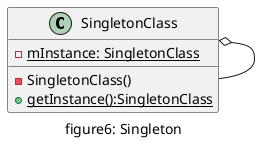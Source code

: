 @startuml "figure6_singleton"
caption figure6: Singleton

class SingletonClass{
    - {static} mInstance: SingletonClass
    - SingletonClass()
    + {static} getInstance():SingletonClass
}

SingletonClass o-- SingletonClass
@enduml
